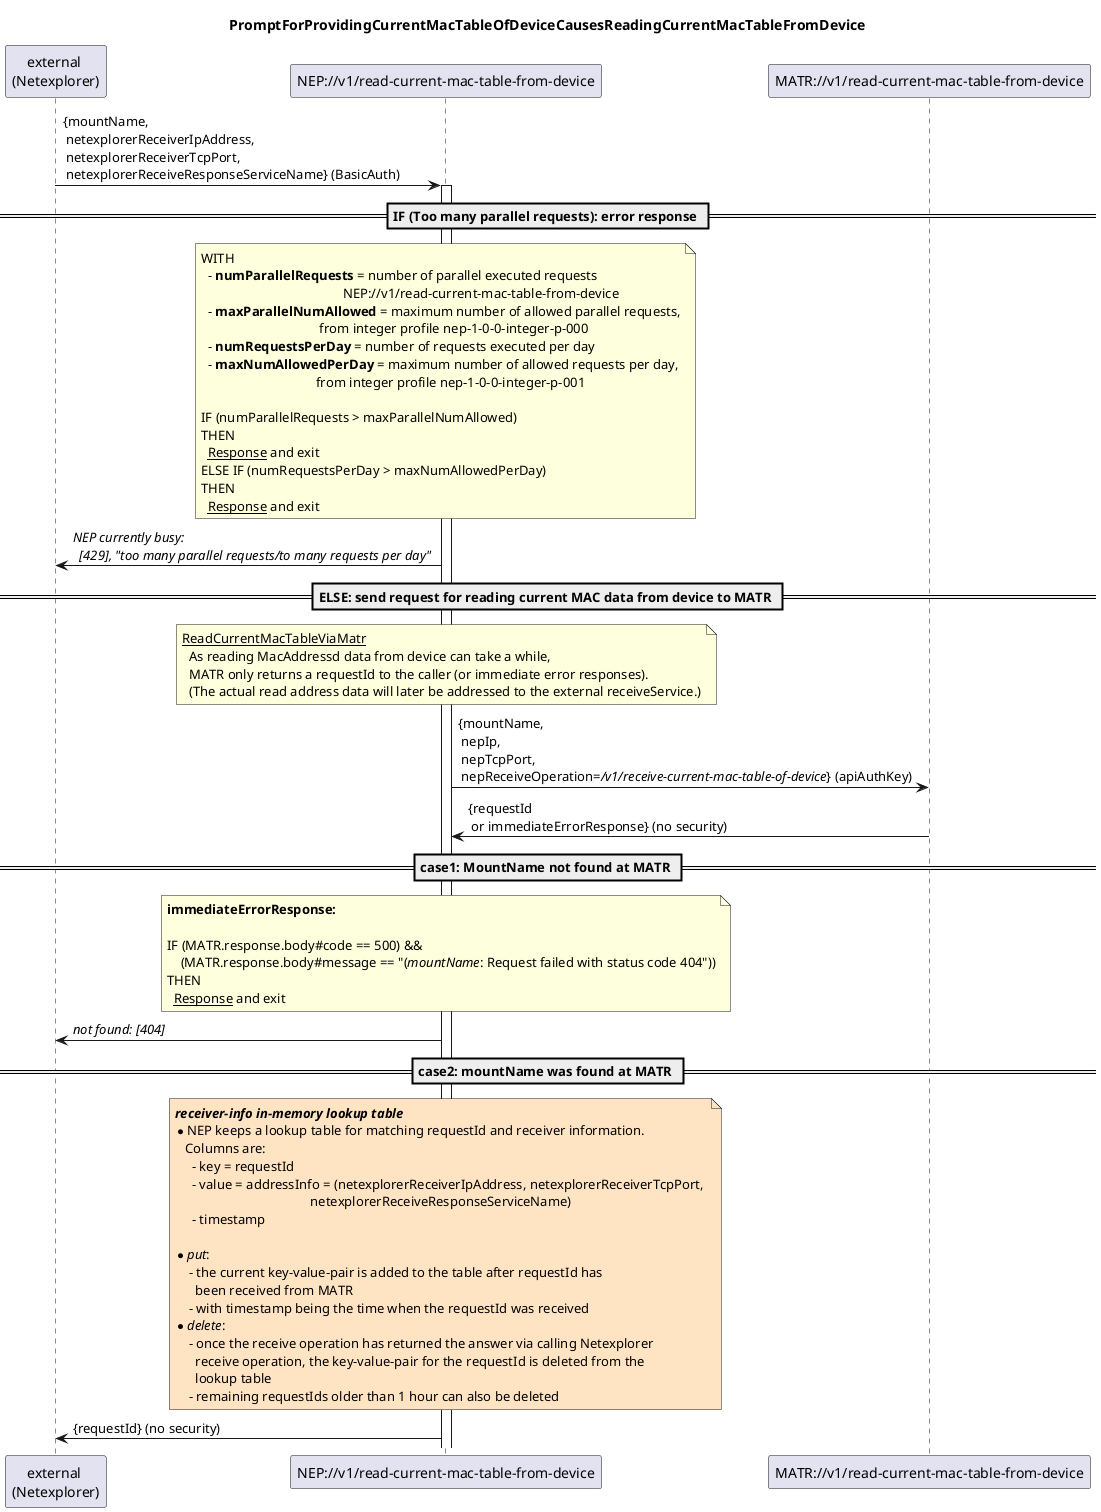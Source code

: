 @startuml 002_ReadCurrentMacTableFromDevice
skinparam responseMessageBelowArrow true

title PromptForProvidingCurrentMacTableOfDeviceCausesReadingCurrentMacTableFromDevice

participant "external \n(Netexplorer)" as external
participant "NEP://v1/read-current-mac-table-from-device" as nep
participant "MATR://v1/read-current-mac-table-from-device" as matr

external -> nep: {mountName, \n netexplorerReceiverIpAddress, \n netexplorerReceiverTcpPort, \n netexplorerReceiveResponseServiceName} (BasicAuth)
activate nep

== IF (Too many parallel requests): error response ==
note over nep
  WITH 
    - <b>numParallelRequests</b> = number of parallel executed requests 
                                            NEP://v1/read-current-mac-table-from-device
    - <b>maxParallelNumAllowed</b> = maximum number of allowed parallel requests,
                                     from integer profile nep-1-0-0-integer-p-000
    - <b>numRequestsPerDay</b> = number of requests executed per day
    - <b>maxNumAllowedPerDay</b> = maximum number of allowed requests per day,
                                    from integer profile nep-1-0-0-integer-p-001

  IF (numParallelRequests > maxParallelNumAllowed)
  THEN
    <u>Response</u> and exit
  ELSE IF (numRequestsPerDay > maxNumAllowedPerDay)
  THEN
    <u>Response</u> and exit
end note
nep -> external: <i>NEP currently busy:</i>\n<i>  [429], "too many parallel requests/to many requests per day" </i>

'=============================================================================================================================
== ELSE: send request for reading current MAC data from device to MATR ==

  note over nep
    <u>ReadCurrentMacTableViaMatr</u>
      As reading MacAddressd data from device can take a while,
      MATR only returns a requestId to the caller (or immediate error responses).
      (The actual read address data will later be addressed to the external receiveService.)
  end note
  nep -> matr: {mountName, \n nepIp, \n nepTcpPort, \n nepReceiveOperation=<i>/v1/receive-current-mac-table-of-device</i>} (apiAuthKey)
  matr -> nep: {requestId \n or immediateErrorResponse} (no security)

== case1: MountName not found at MATR ==
  note over nep
    <b>immediateErrorResponse:</b>

    IF (MATR.response.body#code == 500) &&
        (MATR.response.body#message == "(<i>mountName</i>: Request failed with status code 404"))
    THEN
      <u>Response</u> and exit
  end note
  nep -> external: <i>not found: [404]</i>

== case2: mountName was found at MATR ==


  note over nep #bisque
    <i><b>receiver-info in-memory lookup table</b></i>
    * NEP keeps a lookup table for matching requestId and receiver information.
       Columns are:
         - key = requestId
         - value = addressInfo = (netexplorerReceiverIpAddress, netexplorerReceiverTcpPort, 
                                            netexplorerReceiveResponseServiceName)
         - timestamp
                  
    * <i>put</i>: 
        - the current key-value-pair is added to the table after requestId has 
          been received from MATR
        - with timestamp being the time when the requestId was received
    * <i>delete</i>: 
        - once the receive operation has returned the answer via calling Netexplorer
          receive operation, the key-value-pair for the requestId is deleted from the 
          lookup table
        - remaining requestIds older than 1 hour can also be deleted
  end note


  nep -> external: {requestId} (no security)



@enduml